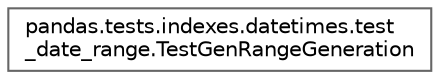 digraph "Graphical Class Hierarchy"
{
 // LATEX_PDF_SIZE
  bgcolor="transparent";
  edge [fontname=Helvetica,fontsize=10,labelfontname=Helvetica,labelfontsize=10];
  node [fontname=Helvetica,fontsize=10,shape=box,height=0.2,width=0.4];
  rankdir="LR";
  Node0 [id="Node000000",label="pandas.tests.indexes.datetimes.test\l_date_range.TestGenRangeGeneration",height=0.2,width=0.4,color="grey40", fillcolor="white", style="filled",URL="$d3/d71/classpandas_1_1tests_1_1indexes_1_1datetimes_1_1test__date__range_1_1TestGenRangeGeneration.html",tooltip=" "];
}

